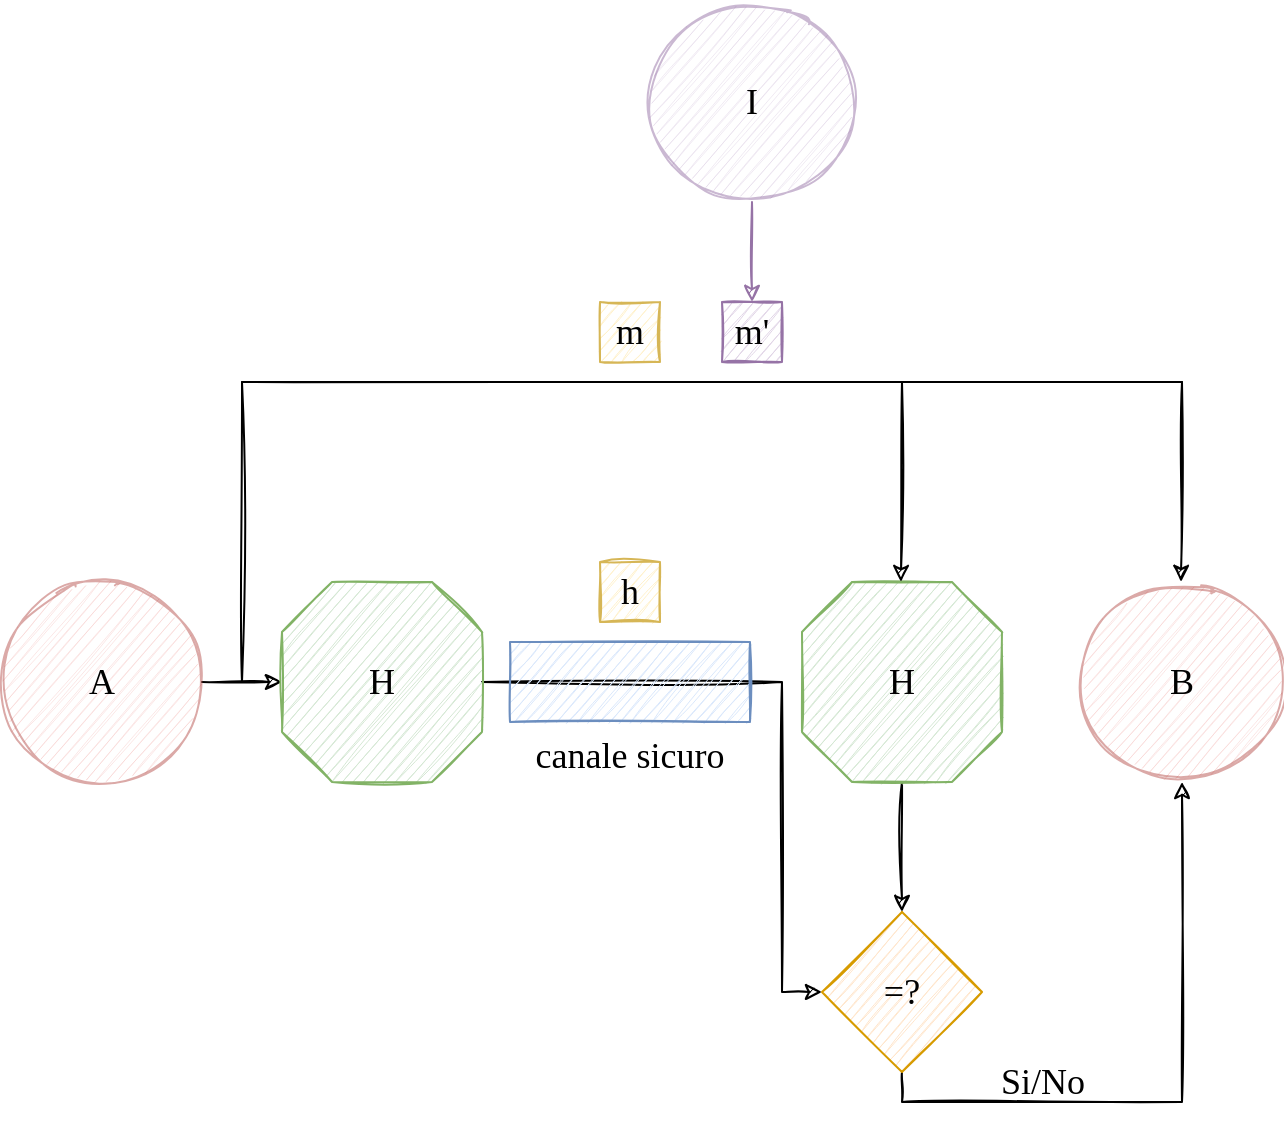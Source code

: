 <mxfile version="15.9.6" type="device"><diagram id="JP0gBPxypD-B3swmiFSp" name="Page-1"><mxGraphModel dx="1422" dy="745" grid="1" gridSize="10" guides="1" tooltips="1" connect="1" arrows="1" fold="1" page="1" pageScale="1" pageWidth="827" pageHeight="1169" math="0" shadow="0"><root><mxCell id="0"/><mxCell id="1" parent="0"/><mxCell id="Y4TUV4H3YHWyU1hq7ZdA-5" style="edgeStyle=orthogonalEdgeStyle;rounded=0;orthogonalLoop=1;jettySize=auto;html=1;fontFamily=Maven Pro;sketch=1;" parent="1" source="FrdOh2KGLZJYutwBbuUi-4" target="Y4TUV4H3YHWyU1hq7ZdA-2" edge="1"><mxGeometry relative="1" as="geometry"/></mxCell><mxCell id="FrdOh2KGLZJYutwBbuUi-4" value="A" style="ellipse;whiteSpace=wrap;html=1;labelBackgroundColor=none;labelBorderColor=none;sketch=1;fontFamily=Maven Pro;fontSize=18;fillColor=#f8cecc;strokeColor=#b85450;spacingBottom=0;opacity=50;verticalAlign=middle;fontStyle=0;fontSource=https%3A%2F%2Ffonts.googleapis.com%2Fcss%3Ffamily%3DMaven%2BPro;" parent="1" vertex="1"><mxGeometry x="100" y="340" width="100" height="100" as="geometry"/></mxCell><mxCell id="Y4TUV4H3YHWyU1hq7ZdA-1" value="B" style="ellipse;whiteSpace=wrap;html=1;labelBackgroundColor=none;labelBorderColor=none;sketch=1;fontFamily=Maven Pro;fontSize=18;fillColor=#f8cecc;strokeColor=#b85450;spacingBottom=0;opacity=50;verticalAlign=middle;fontStyle=0;fontSource=https%3A%2F%2Ffonts.googleapis.com%2Fcss%3Ffamily%3DMaven%2BPro;" parent="1" vertex="1"><mxGeometry x="640" y="340" width="100" height="100" as="geometry"/></mxCell><mxCell id="Y4TUV4H3YHWyU1hq7ZdA-6" style="edgeStyle=orthogonalEdgeStyle;rounded=0;sketch=1;orthogonalLoop=1;jettySize=auto;html=1;entryX=0;entryY=0.5;entryDx=0;entryDy=0;fontFamily=Maven Pro;" parent="1" source="Y4TUV4H3YHWyU1hq7ZdA-2" target="ws0fwYc5LY1sN5gzNNQG-1" edge="1"><mxGeometry relative="1" as="geometry"><Array as="points"><mxPoint x="490" y="390"/><mxPoint x="490" y="545"/></Array></mxGeometry></mxCell><mxCell id="Y4TUV4H3YHWyU1hq7ZdA-2" value="H" style="verticalLabelPosition=middle;verticalAlign=middle;html=1;shape=mxgraph.basic.polygon;polyCoords=[[0.25,0],[0.75,0],[1,0.25],[1,0.75],[0.75,1],[0.25,1],[0,0.75],[0,0.25]];polyline=0;sketch=1;fillColor=#d5e8d4;strokeColor=#82b366;fontFamily=Maven Pro;fontSize=18;whiteSpace=wrap;horizontal=1;labelPosition=center;align=center;fontSource=https%3A%2F%2Ffonts.googleapis.com%2Fcss%3Ffamily%3DMaven%2BPro;" parent="1" vertex="1"><mxGeometry x="240" y="340" width="100" height="100" as="geometry"/></mxCell><mxCell id="ws0fwYc5LY1sN5gzNNQG-3" style="edgeStyle=orthogonalEdgeStyle;rounded=0;sketch=1;orthogonalLoop=1;jettySize=auto;html=1;fontFamily=Maven Pro;fontSize=18;" parent="1" source="Y4TUV4H3YHWyU1hq7ZdA-3" target="ws0fwYc5LY1sN5gzNNQG-1" edge="1"><mxGeometry relative="1" as="geometry"/></mxCell><mxCell id="Y4TUV4H3YHWyU1hq7ZdA-3" value="H" style="verticalLabelPosition=middle;verticalAlign=middle;html=1;shape=mxgraph.basic.polygon;polyCoords=[[0.25,0],[0.75,0],[1,0.25],[1,0.75],[0.75,1],[0.25,1],[0,0.75],[0,0.25]];polyline=0;sketch=1;fillColor=#d5e8d4;strokeColor=#82b366;fontFamily=Maven Pro;fontSize=18;whiteSpace=wrap;labelPosition=center;align=center;fontSource=https%3A%2F%2Ffonts.googleapis.com%2Fcss%3Ffamily%3DMaven%2BPro;" parent="1" vertex="1"><mxGeometry x="500" y="340" width="100" height="100" as="geometry"/></mxCell><mxCell id="-W8e4OslXIXU3TgRTyBF-3" value="h" style="whiteSpace=wrap;html=1;aspect=fixed;sketch=1;fontFamily=Maven Pro;fontSize=18;fillColor=#fff2cc;strokeColor=#d6b656;fontSource=https%3A%2F%2Ffonts.googleapis.com%2Fcss%3Ffamily%3DMaven%2BPro;" parent="1" vertex="1"><mxGeometry x="399" y="330" width="30" height="30" as="geometry"/></mxCell><mxCell id="-W8e4OslXIXU3TgRTyBF-4" value="m" style="whiteSpace=wrap;html=1;aspect=fixed;sketch=1;fontFamily=Maven Pro;fontSize=18;fillColor=#fff2cc;strokeColor=#d6b656;fontSource=https%3A%2F%2Ffonts.googleapis.com%2Fcss%3Ffamily%3DMaven%2BPro;" parent="1" vertex="1"><mxGeometry x="399" y="200" width="30" height="30" as="geometry"/></mxCell><mxCell id="ws0fwYc5LY1sN5gzNNQG-2" value="Si/No" style="edgeStyle=orthogonalEdgeStyle;rounded=0;orthogonalLoop=1;jettySize=auto;html=1;fontFamily=Maven Pro;fontSize=18;sketch=1;fontSource=https%3A%2F%2Ffonts.googleapis.com%2Fcss%3Ffamily%3DMaven%2BPro;labelBackgroundColor=none;" parent="1" source="ws0fwYc5LY1sN5gzNNQG-1" target="Y4TUV4H3YHWyU1hq7ZdA-1" edge="1"><mxGeometry x="-0.46" y="10" relative="1" as="geometry"><Array as="points"><mxPoint x="550" y="600"/><mxPoint x="690" y="600"/></Array><mxPoint as="offset"/></mxGeometry></mxCell><mxCell id="ws0fwYc5LY1sN5gzNNQG-1" value="=?" style="rhombus;whiteSpace=wrap;html=1;sketch=1;fontFamily=Maven Pro;fontSize=18;fillColor=#ffe6cc;strokeColor=#d79b00;fontSource=https%3A%2F%2Ffonts.googleapis.com%2Fcss%3Ffamily%3DMaven%2BPro;" parent="1" vertex="1"><mxGeometry x="510" y="505" width="80" height="80" as="geometry"/></mxCell><mxCell id="ws0fwYc5LY1sN5gzNNQG-5" value="canale sicuro" style="rounded=0;whiteSpace=wrap;html=1;sketch=1;fontFamily=Maven Pro;fontSize=18;labelPosition=center;verticalLabelPosition=bottom;align=center;verticalAlign=top;fillColor=#dae8fc;strokeColor=#6c8ebf;fontSource=https%3A%2F%2Ffonts.googleapis.com%2Fcss%3Ffamily%3DMaven%2BPro;" parent="1" vertex="1"><mxGeometry x="354" y="370" width="120" height="40" as="geometry"/></mxCell><mxCell id="ws0fwYc5LY1sN5gzNNQG-7" value="" style="endArrow=none;html=1;rounded=0;sketch=1;fontFamily=Maven Pro;fontSize=18;" parent="1" edge="1"><mxGeometry width="50" height="50" relative="1" as="geometry"><mxPoint x="220" y="390" as="sourcePoint"/><mxPoint x="220" y="240" as="targetPoint"/></mxGeometry></mxCell><mxCell id="ws0fwYc5LY1sN5gzNNQG-8" value="" style="endArrow=none;html=1;rounded=0;sketch=1;fontFamily=Maven Pro;fontSize=18;" parent="1" edge="1"><mxGeometry width="50" height="50" relative="1" as="geometry"><mxPoint x="220" y="240" as="sourcePoint"/><mxPoint x="690" y="240" as="targetPoint"/></mxGeometry></mxCell><mxCell id="ws0fwYc5LY1sN5gzNNQG-10" value="" style="endArrow=classic;html=1;rounded=0;sketch=1;fontFamily=Maven Pro;fontSize=18;" parent="1" edge="1"><mxGeometry width="50" height="50" relative="1" as="geometry"><mxPoint x="550" y="240" as="sourcePoint"/><mxPoint x="549.5" y="340" as="targetPoint"/></mxGeometry></mxCell><mxCell id="ws0fwYc5LY1sN5gzNNQG-11" value="" style="endArrow=classic;html=1;rounded=0;sketch=1;fontFamily=Maven Pro;fontSize=18;" parent="1" edge="1"><mxGeometry width="50" height="50" relative="1" as="geometry"><mxPoint x="690" y="240" as="sourcePoint"/><mxPoint x="689.5" y="340" as="targetPoint"/></mxGeometry></mxCell><mxCell id="ws0fwYc5LY1sN5gzNNQG-12" value="m'" style="whiteSpace=wrap;html=1;aspect=fixed;sketch=1;fontFamily=Maven Pro;fontSize=18;fillColor=#e1d5e7;strokeColor=#9673a6;fontSource=https%3A%2F%2Ffonts.googleapis.com%2Fcss%3Ffamily%3DMaven%2BPro;" parent="1" vertex="1"><mxGeometry x="460" y="200" width="30" height="30" as="geometry"/></mxCell><mxCell id="ws0fwYc5LY1sN5gzNNQG-14" style="edgeStyle=orthogonalEdgeStyle;rounded=0;sketch=1;orthogonalLoop=1;jettySize=auto;html=1;fontFamily=Maven Pro;fontSize=18;fillColor=#e1d5e7;strokeColor=#9673a6;" parent="1" source="ws0fwYc5LY1sN5gzNNQG-13" target="ws0fwYc5LY1sN5gzNNQG-12" edge="1"><mxGeometry relative="1" as="geometry"/></mxCell><mxCell id="ws0fwYc5LY1sN5gzNNQG-13" value="I" style="ellipse;whiteSpace=wrap;html=1;labelBackgroundColor=none;labelBorderColor=none;sketch=1;fontFamily=Maven Pro;fontSize=18;fillColor=#e1d5e7;strokeColor=#9673a6;spacingBottom=0;opacity=50;verticalAlign=middle;fontStyle=0;fontSource=https%3A%2F%2Ffonts.googleapis.com%2Fcss%3Ffamily%3DMaven%2BPro;" parent="1" vertex="1"><mxGeometry x="425" y="50" width="100" height="100" as="geometry"/></mxCell></root></mxGraphModel></diagram></mxfile>